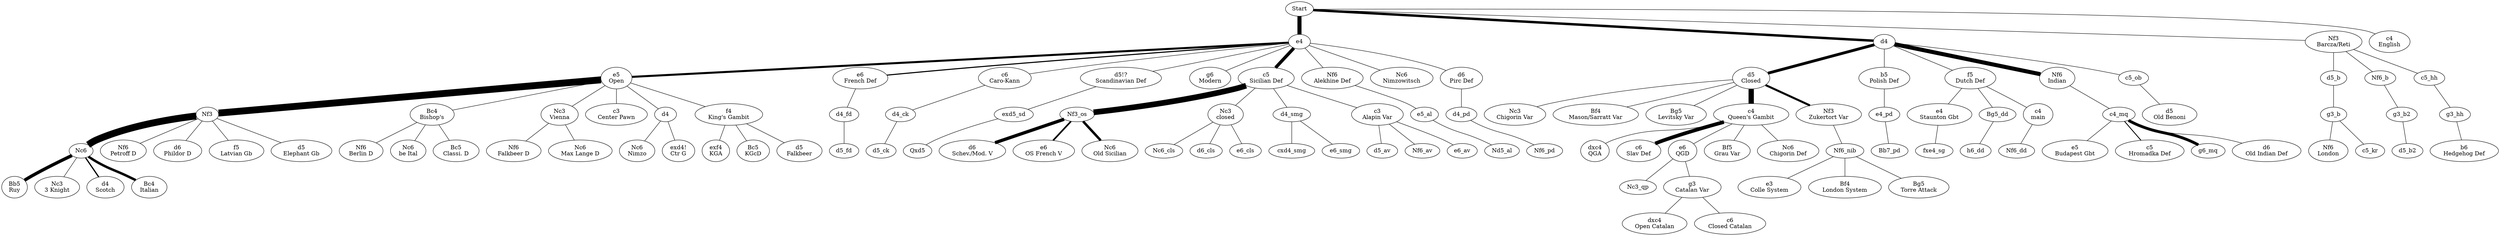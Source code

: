graph {

Start -- e4 [weight=4 penwidth=10]

e5[label="e5\nOpen"]
e4 -- e5 [penwidth=5]
e5 -- Nf3 [penwidth=17]

e5 -- "Bc4\nBishop's"
"Bc4\nBishop's" -- "Nf6\nBerlin D"
"Bc4\nBishop's" -- "Nc6\nbe Ital"
"Bc4\nBishop's" -- "Bc5\nClassi. D"


e5 -- "Nc3\nVienna"
"Nc3\nVienna" -- "Nf6\nFalkbeer D"
"Nc3\nVienna" -- "Nc6\nMax Lange D"

e5 -- "c3\nCenter Pawn"

d4_pn[label=d4]
e5 -- d4_pn

d4_pn -- "Nc6\nNimzo"
d4_pn -- "exd4!\nCtr G"

e5 -- "f4\nKing's Gambit" -- "exf4\nKGA"
"f4\nKing's Gambit" -- "Bc5\nKGcD"
"f4\nKing's Gambit" -- "d5\nFalkbeer"

Nf3 -- Nc6 [penwidth=17] // main line p. 40
Nf3 -- "Nf6\nPetroff D"
Nf3 -- "d6\nPhildor D"
Nf3 -- "f5\nLatvian Gb"
Nf3 -- "d5\nElephant Gb"

// Ruy and siblings //

Nc6 -- "Bb5\nRuy" [penwidth=8]
Nc6 -- "Nc3\n3 Knight"
Nc6 -- "d4\nScotch" [penwidth=3]
Nc6 -- "Bc4\nItalian" [penwidth=6]

////////////////////////// CLASSICAL QUEEN PAWN ///////////////

d5_qp[label="d5\nClosed"]
Start -- d4 [penwidth=6]
d4 -- d5_qp [penwidth=7 weight=2]
d5_qp -- "Nc3\nChigorin Var"
d5_qp -- "Bf4\nMason/Sarratt Var"
d5_qp -- "Bg5\nLevitsky Var"
d5_qp -- "c4\nQueen's Gambit" [penwidth=13]

"c4\nQueen's Gambit" -- "dxc4\nQGA"
"c4\nQueen's Gambit" -- "c6\nSlav Def" [penwidth=9]
"c4\nQueen's Gambit" -- "e6\nQGD"
"c4\nQueen's Gambit" -- "Bf5\nGrau Var"
"c4\nQueen's Gambit" -- "Nc6\nChigorin Def"

"e6\nQGD" -- Nc3_qp
"e6\nQGD" -- "g3\nCatalan Var" -- "dxc4\nOpen Catalan"
"g3\nCatalan Var" -- "c6\nClosed Catalan"

/////////////// MODERN KING PAWN ///////////////

e4 -- "e6\nFrench Def" [penwidth=2.6]
"e6\nFrench Def" -- d4_fd -- d5_fd
e4 -- "c6\nCaro-Kann" -- d4_ck -- d5_ck
e4 -- "d5!?\nScandinavian Def" -- exd5_sd -- Qxd5
e4 -- "g6\nModern"

// sicilian //

e4 -- "c5\nSicilian Def" [penwidth=8]

"c5\nSicilian Def" -- Nf3_os [penwidth=14]
Nf3_os -- "d6\nSchev./Mod. V" [penwidth=8]
e6_os[label="e6\nOS French V"]
Nf3_os -- e6_os [penwidth=4]
Nc6_os[label="Nc6\nOld Sicilian"]
Nf3_os -- Nc6_os [penwidth=6]

"c5\nSicilian Def" -- "Nc3\nclosed"
"Nc3\nclosed" -- Nc6_cls
"Nc3\nclosed" -- d6_cls
"Nc3\nclosed" -- e6_cls

"c5\nSicilian Def" -- d4_smg -- cxd4_smg
d4_smg -- e6_smg

"c5\nSicilian Def" -- "c3\nAlapin Var" -- d5_av
"c3\nAlapin Var" -- Nf6_av
"c3\nAlapin Var" -- e6_av

// end sici

e4 -- "Nf6\nAlekhine Def" -- e5_al -- Nd5_al
e4 -- "Nc6\nNimzowitsch"
e4 -- "d6\nPirc Def" -- d4_pd -- Nf6_pd


/////////////// MODERN QUEEN PAWN ///////////////

d4 -- "b5\nPolish Def" -- e4_pd -- Bb7_pd
d4 -- "f5\nDutch Def"
"f5\nDutch Def" -- "e4\nStaunton Gbt" -- fxe4_sg
"f5\nDutch Def" -- Bg5_dd -- h6_dd
"f5\nDutch Def" -- "c4\nmain" -- Nf6_dd

Nf6_mq[label="Nf6\nIndian"]
d4 -- Nf6_mq [penwidth=10]
Nf6_mq -- c4_mq
c4_mq -- "e5\nBudapest Gbt"
c5_mq[label="c5\nHromadka Def"]
c4_mq -- c5_mq[penwidth=2]
c4_mq -- g6_mq [penwidth=7]

/////////////// CHAPTER SEVEN ///////////////

Start -- "Nf3\nBarcza/Reti" -- d5_b -- g3_b -- "Nf6\nLondon"
"Nf3\nBarcza/Reti" -- Nf6_b -- g3_b2 -- d5_b2
g3_b -- c5_kr
"Nf3\nBarcza/Reti" -- c5_hh -- g3_hh -- "b6\nHedgehog Def"

//// wikip ////

Nf3_nib[label="Nf3\nZukertort Var"]
d5_qp -- Nf3_nib [penwidth=5]
Nf3_nib -- Nf6_nib
Nf6_nib -- "e3\nColle System"
Nf6_nib -- "Bf4\nLondon System"
Nf6_nib -- "Bg5\nTorre Attack"

d4 -- c5_ob -- "d5\nOld Benoni"

c4_mq -- "d6\nOld Indian Def"

///////////// CHESSTREE

Start -- "c4\nEnglish"

}
